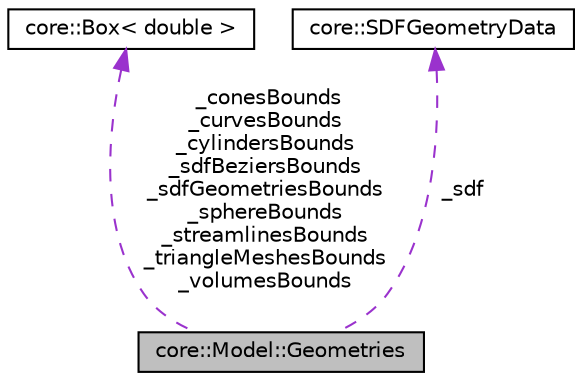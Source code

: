 digraph "core::Model::Geometries"
{
 // LATEX_PDF_SIZE
  edge [fontname="Helvetica",fontsize="10",labelfontname="Helvetica",labelfontsize="10"];
  node [fontname="Helvetica",fontsize="10",shape=record];
  Node1 [label="core::Model::Geometries",height=0.2,width=0.4,color="black", fillcolor="grey75", style="filled", fontcolor="black",tooltip=" "];
  Node2 -> Node1 [dir="back",color="darkorchid3",fontsize="10",style="dashed",label=" _conesBounds\n_curvesBounds\n_cylindersBounds\n_sdfBeziersBounds\n_sdfGeometriesBounds\n_sphereBounds\n_streamlinesBounds\n_triangleMeshesBounds\n_volumesBounds" ,fontname="Helvetica"];
  Node2 [label="core::Box\< double \>",height=0.2,width=0.4,color="black", fillcolor="white", style="filled",URL="$df/d44/classcore_1_1Box.html",tooltip=" "];
  Node3 -> Node1 [dir="back",color="darkorchid3",fontsize="10",style="dashed",label=" _sdf" ,fontname="Helvetica"];
  Node3 [label="core::SDFGeometryData",height=0.2,width=0.4,color="black", fillcolor="white", style="filled",URL="$d6/d7a/structcore_1_1SDFGeometryData.html",tooltip="A struct that holds data for Signed Distance Field (SDF) calculations. Since this struct holds data f..."];
}
